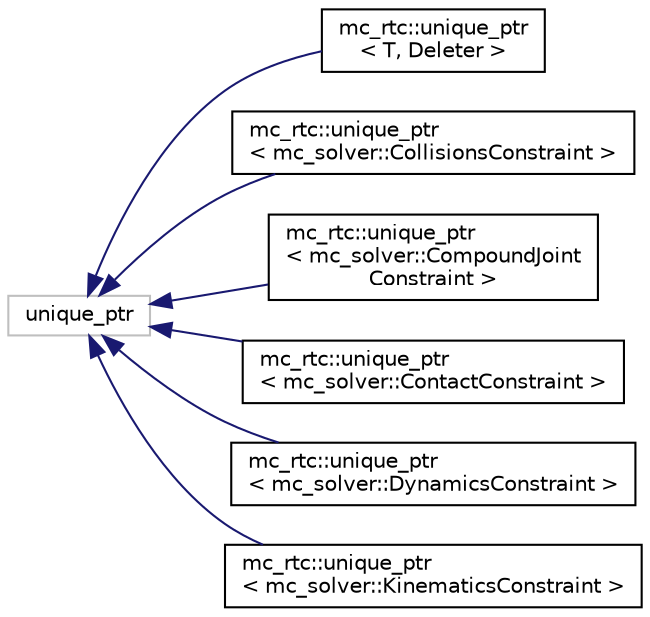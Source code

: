 digraph "Graphical Class Hierarchy"
{
 // INTERACTIVE_SVG=YES
  edge [fontname="Helvetica",fontsize="10",labelfontname="Helvetica",labelfontsize="10"];
  node [fontname="Helvetica",fontsize="10",shape=record];
  rankdir="LR";
  Node38 [label="unique_ptr",height=0.2,width=0.4,color="grey75", fillcolor="white", style="filled"];
  Node38 -> Node0 [dir="back",color="midnightblue",fontsize="10",style="solid",fontname="Helvetica"];
  Node0 [label="mc_rtc::unique_ptr\l\< T, Deleter \>",height=0.2,width=0.4,color="black", fillcolor="white", style="filled",URL="$classmc__rtc_1_1unique__ptr.html"];
  Node38 -> Node40 [dir="back",color="midnightblue",fontsize="10",style="solid",fontname="Helvetica"];
  Node40 [label="mc_rtc::unique_ptr\l\< mc_solver::CollisionsConstraint \>",height=0.2,width=0.4,color="black", fillcolor="white", style="filled",URL="$classmc__rtc_1_1unique__ptr.html"];
  Node38 -> Node41 [dir="back",color="midnightblue",fontsize="10",style="solid",fontname="Helvetica"];
  Node41 [label="mc_rtc::unique_ptr\l\< mc_solver::CompoundJoint\lConstraint \>",height=0.2,width=0.4,color="black", fillcolor="white", style="filled",URL="$classmc__rtc_1_1unique__ptr.html"];
  Node38 -> Node42 [dir="back",color="midnightblue",fontsize="10",style="solid",fontname="Helvetica"];
  Node42 [label="mc_rtc::unique_ptr\l\< mc_solver::ContactConstraint \>",height=0.2,width=0.4,color="black", fillcolor="white", style="filled",URL="$classmc__rtc_1_1unique__ptr.html"];
  Node38 -> Node43 [dir="back",color="midnightblue",fontsize="10",style="solid",fontname="Helvetica"];
  Node43 [label="mc_rtc::unique_ptr\l\< mc_solver::DynamicsConstraint \>",height=0.2,width=0.4,color="black", fillcolor="white", style="filled",URL="$classmc__rtc_1_1unique__ptr.html"];
  Node38 -> Node44 [dir="back",color="midnightblue",fontsize="10",style="solid",fontname="Helvetica"];
  Node44 [label="mc_rtc::unique_ptr\l\< mc_solver::KinematicsConstraint \>",height=0.2,width=0.4,color="black", fillcolor="white", style="filled",URL="$classmc__rtc_1_1unique__ptr.html"];
}
